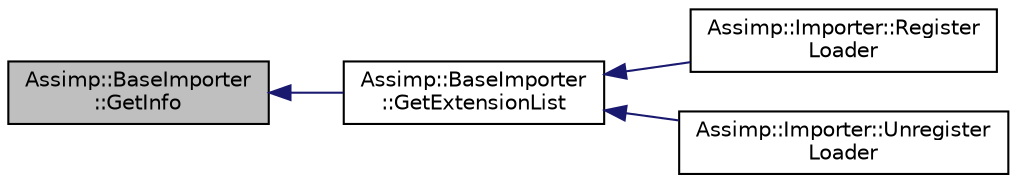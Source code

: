 digraph "Assimp::BaseImporter::GetInfo"
{
  edge [fontname="Helvetica",fontsize="10",labelfontname="Helvetica",labelfontsize="10"];
  node [fontname="Helvetica",fontsize="10",shape=record];
  rankdir="LR";
  Node1 [label="Assimp::BaseImporter\l::GetInfo",height=0.2,width=0.4,color="black", fillcolor="grey75", style="filled", fontcolor="black"];
  Node1 -> Node2 [dir="back",color="midnightblue",fontsize="10",style="solid",fontname="Helvetica"];
  Node2 [label="Assimp::BaseImporter\l::GetExtensionList",height=0.2,width=0.4,color="black", fillcolor="white", style="filled",URL="$class_assimp_1_1_base_importer.html#a7ac75d5fcfe8784173bf117a912bafeb"];
  Node2 -> Node3 [dir="back",color="midnightblue",fontsize="10",style="solid",fontname="Helvetica"];
  Node3 [label="Assimp::Importer::Register\lLoader",height=0.2,width=0.4,color="black", fillcolor="white", style="filled",URL="$class_assimp_1_1_importer.html#abcc305be574981373b0abb9da655f101"];
  Node2 -> Node4 [dir="back",color="midnightblue",fontsize="10",style="solid",fontname="Helvetica"];
  Node4 [label="Assimp::Importer::Unregister\lLoader",height=0.2,width=0.4,color="black", fillcolor="white", style="filled",URL="$class_assimp_1_1_importer.html#ae0197ab773e3658b9f5aa398cfe67fcf"];
}
